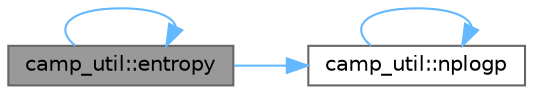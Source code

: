 digraph "camp_util::entropy"
{
 // LATEX_PDF_SIZE
  bgcolor="transparent";
  edge [fontname=Helvetica,fontsize=10,labelfontname=Helvetica,labelfontsize=10];
  node [fontname=Helvetica,fontsize=10,shape=box,height=0.2,width=0.4];
  rankdir="LR";
  Node1 [label="camp_util::entropy",height=0.2,width=0.4,color="gray40", fillcolor="grey60", style="filled", fontcolor="black",tooltip="Compute the entropy of a probability mass function (non necessarily normalized)."];
  Node1 -> Node1 [color="steelblue1",style="solid"];
  Node1 -> Node2 [color="steelblue1",style="solid"];
  Node2 [label="camp_util::nplogp",height=0.2,width=0.4,color="grey40", fillcolor="white", style="filled",URL="$namespacecamp__util.html#ae006a4a997ed6d6872b9e318409b784e",tooltip="Compute  for computing entropy."];
  Node2 -> Node2 [color="steelblue1",style="solid"];
}
